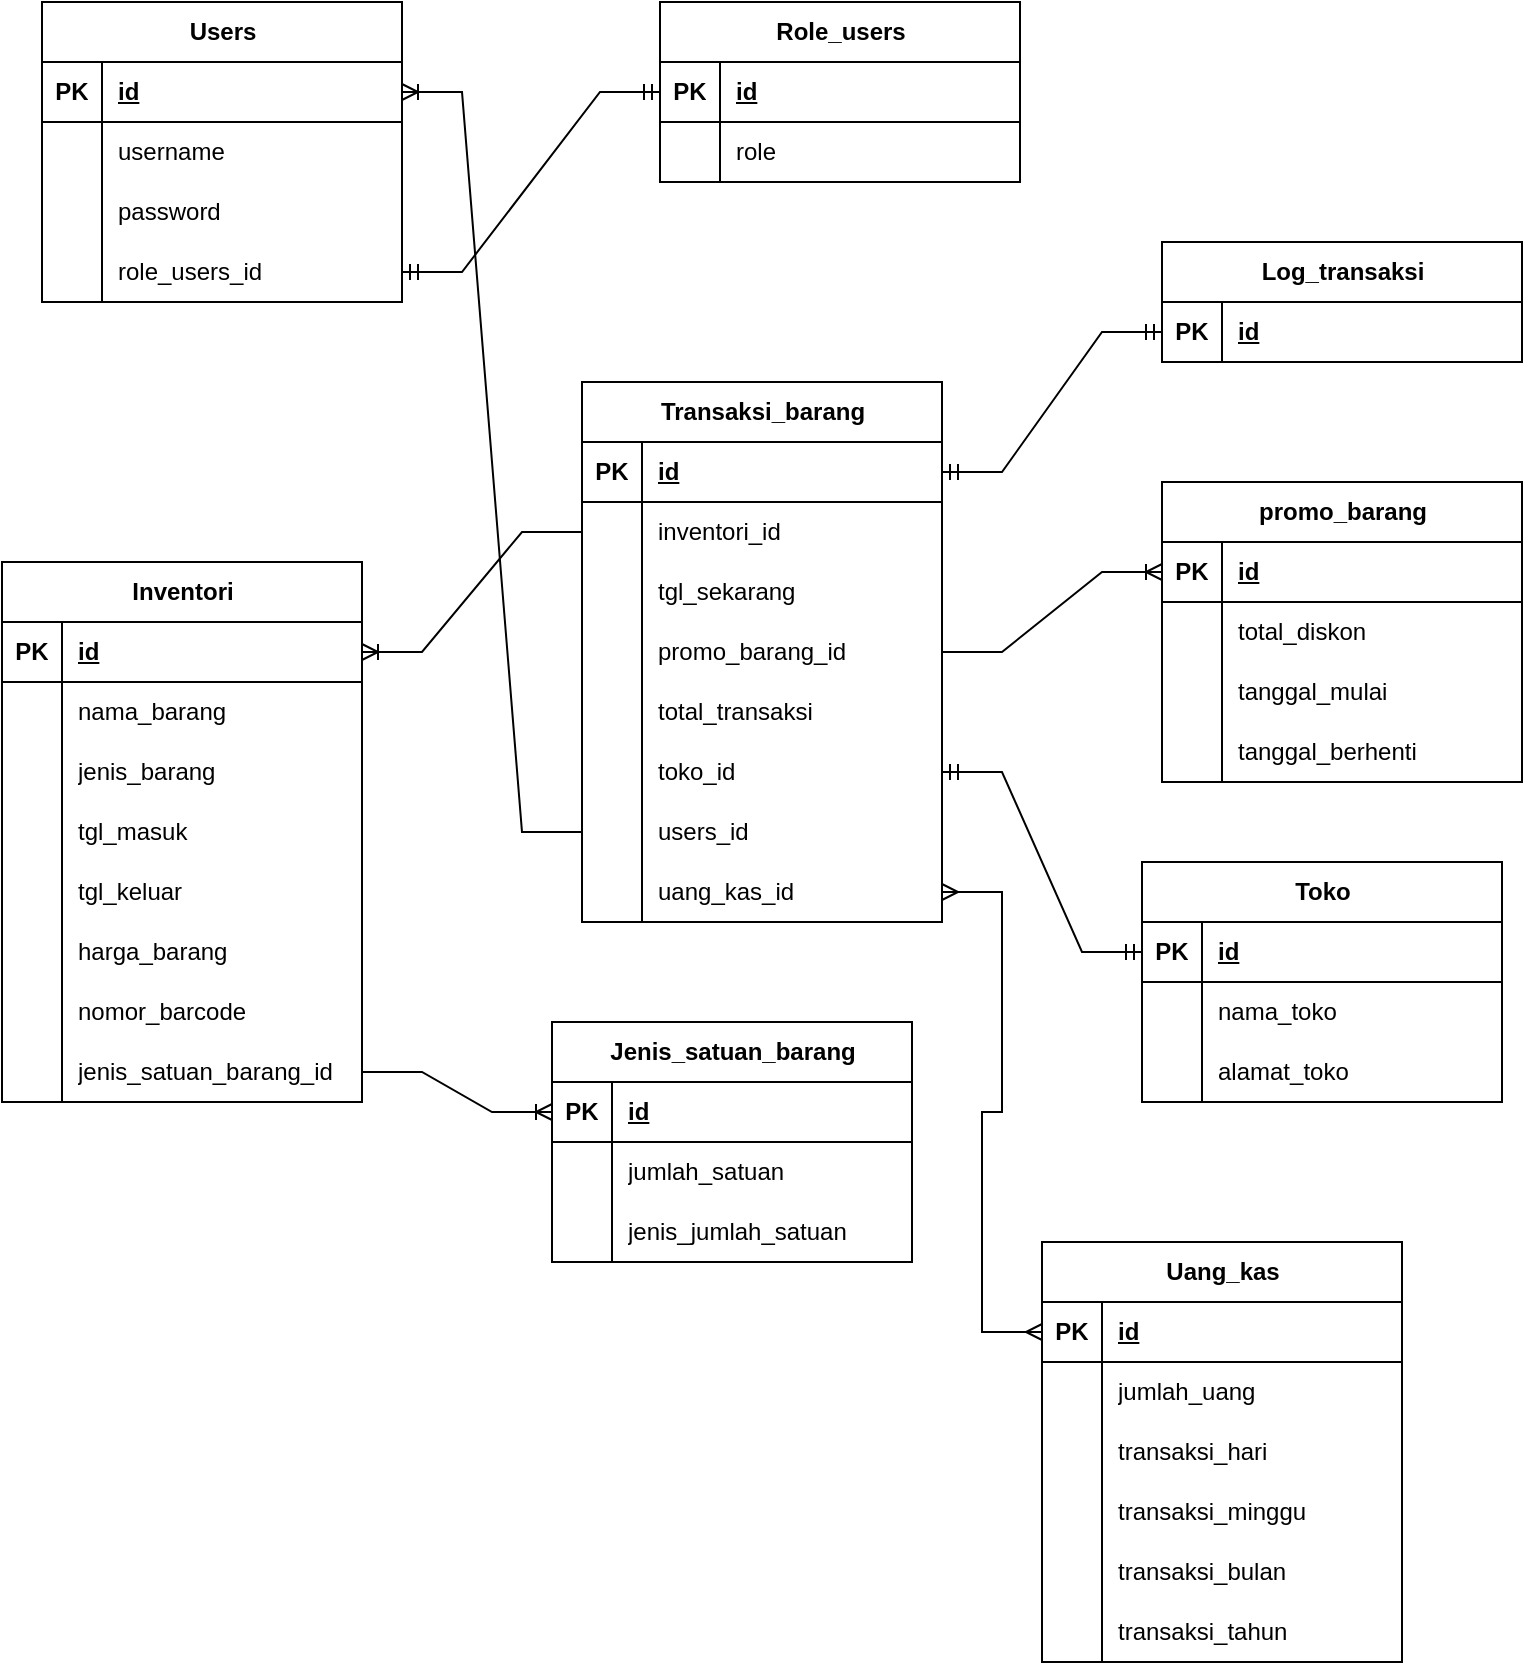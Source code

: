<mxfile version="24.4.4" type="github">
  <diagram name="Page-1" id="-66655tstY4LvO1HaQcS">
    <mxGraphModel dx="1434" dy="772" grid="1" gridSize="10" guides="1" tooltips="1" connect="1" arrows="1" fold="1" page="1" pageScale="1" pageWidth="850" pageHeight="1100" math="0" shadow="0">
      <root>
        <mxCell id="0" />
        <mxCell id="1" parent="0" />
        <mxCell id="e8iN7tLaPyQcNik-bJWI-4" value="Users" style="shape=table;startSize=30;container=1;collapsible=1;childLayout=tableLayout;fixedRows=1;rowLines=0;fontStyle=1;align=center;resizeLast=1;html=1;" vertex="1" parent="1">
          <mxGeometry x="80" y="80" width="180" height="150" as="geometry">
            <mxRectangle x="80" y="80" width="70" height="30" as="alternateBounds" />
          </mxGeometry>
        </mxCell>
        <mxCell id="e8iN7tLaPyQcNik-bJWI-5" value="" style="shape=tableRow;horizontal=0;startSize=0;swimlaneHead=0;swimlaneBody=0;fillColor=none;collapsible=0;dropTarget=0;points=[[0,0.5],[1,0.5]];portConstraint=eastwest;top=0;left=0;right=0;bottom=1;" vertex="1" parent="e8iN7tLaPyQcNik-bJWI-4">
          <mxGeometry y="30" width="180" height="30" as="geometry" />
        </mxCell>
        <mxCell id="e8iN7tLaPyQcNik-bJWI-6" value="PK" style="shape=partialRectangle;connectable=0;fillColor=none;top=0;left=0;bottom=0;right=0;fontStyle=1;overflow=hidden;whiteSpace=wrap;html=1;" vertex="1" parent="e8iN7tLaPyQcNik-bJWI-5">
          <mxGeometry width="30" height="30" as="geometry">
            <mxRectangle width="30" height="30" as="alternateBounds" />
          </mxGeometry>
        </mxCell>
        <mxCell id="e8iN7tLaPyQcNik-bJWI-7" value="id" style="shape=partialRectangle;connectable=0;fillColor=none;top=0;left=0;bottom=0;right=0;align=left;spacingLeft=6;fontStyle=5;overflow=hidden;whiteSpace=wrap;html=1;" vertex="1" parent="e8iN7tLaPyQcNik-bJWI-5">
          <mxGeometry x="30" width="150" height="30" as="geometry">
            <mxRectangle width="150" height="30" as="alternateBounds" />
          </mxGeometry>
        </mxCell>
        <mxCell id="e8iN7tLaPyQcNik-bJWI-8" value="" style="shape=tableRow;horizontal=0;startSize=0;swimlaneHead=0;swimlaneBody=0;fillColor=none;collapsible=0;dropTarget=0;points=[[0,0.5],[1,0.5]];portConstraint=eastwest;top=0;left=0;right=0;bottom=0;" vertex="1" parent="e8iN7tLaPyQcNik-bJWI-4">
          <mxGeometry y="60" width="180" height="30" as="geometry" />
        </mxCell>
        <mxCell id="e8iN7tLaPyQcNik-bJWI-9" value="" style="shape=partialRectangle;connectable=0;fillColor=none;top=0;left=0;bottom=0;right=0;editable=1;overflow=hidden;whiteSpace=wrap;html=1;" vertex="1" parent="e8iN7tLaPyQcNik-bJWI-8">
          <mxGeometry width="30" height="30" as="geometry">
            <mxRectangle width="30" height="30" as="alternateBounds" />
          </mxGeometry>
        </mxCell>
        <mxCell id="e8iN7tLaPyQcNik-bJWI-10" value="username" style="shape=partialRectangle;connectable=0;fillColor=none;top=0;left=0;bottom=0;right=0;align=left;spacingLeft=6;overflow=hidden;whiteSpace=wrap;html=1;" vertex="1" parent="e8iN7tLaPyQcNik-bJWI-8">
          <mxGeometry x="30" width="150" height="30" as="geometry">
            <mxRectangle width="150" height="30" as="alternateBounds" />
          </mxGeometry>
        </mxCell>
        <mxCell id="e8iN7tLaPyQcNik-bJWI-11" value="" style="shape=tableRow;horizontal=0;startSize=0;swimlaneHead=0;swimlaneBody=0;fillColor=none;collapsible=0;dropTarget=0;points=[[0,0.5],[1,0.5]];portConstraint=eastwest;top=0;left=0;right=0;bottom=0;" vertex="1" parent="e8iN7tLaPyQcNik-bJWI-4">
          <mxGeometry y="90" width="180" height="30" as="geometry" />
        </mxCell>
        <mxCell id="e8iN7tLaPyQcNik-bJWI-12" value="" style="shape=partialRectangle;connectable=0;fillColor=none;top=0;left=0;bottom=0;right=0;editable=1;overflow=hidden;whiteSpace=wrap;html=1;" vertex="1" parent="e8iN7tLaPyQcNik-bJWI-11">
          <mxGeometry width="30" height="30" as="geometry">
            <mxRectangle width="30" height="30" as="alternateBounds" />
          </mxGeometry>
        </mxCell>
        <mxCell id="e8iN7tLaPyQcNik-bJWI-13" value="password" style="shape=partialRectangle;connectable=0;fillColor=none;top=0;left=0;bottom=0;right=0;align=left;spacingLeft=6;overflow=hidden;whiteSpace=wrap;html=1;" vertex="1" parent="e8iN7tLaPyQcNik-bJWI-11">
          <mxGeometry x="30" width="150" height="30" as="geometry">
            <mxRectangle width="150" height="30" as="alternateBounds" />
          </mxGeometry>
        </mxCell>
        <mxCell id="e8iN7tLaPyQcNik-bJWI-14" value="" style="shape=tableRow;horizontal=0;startSize=0;swimlaneHead=0;swimlaneBody=0;fillColor=none;collapsible=0;dropTarget=0;points=[[0,0.5],[1,0.5]];portConstraint=eastwest;top=0;left=0;right=0;bottom=0;" vertex="1" parent="e8iN7tLaPyQcNik-bJWI-4">
          <mxGeometry y="120" width="180" height="30" as="geometry" />
        </mxCell>
        <mxCell id="e8iN7tLaPyQcNik-bJWI-15" value="" style="shape=partialRectangle;connectable=0;fillColor=none;top=0;left=0;bottom=0;right=0;editable=1;overflow=hidden;whiteSpace=wrap;html=1;" vertex="1" parent="e8iN7tLaPyQcNik-bJWI-14">
          <mxGeometry width="30" height="30" as="geometry">
            <mxRectangle width="30" height="30" as="alternateBounds" />
          </mxGeometry>
        </mxCell>
        <mxCell id="e8iN7tLaPyQcNik-bJWI-16" value="role_users_id" style="shape=partialRectangle;connectable=0;fillColor=none;top=0;left=0;bottom=0;right=0;align=left;spacingLeft=6;overflow=hidden;whiteSpace=wrap;html=1;" vertex="1" parent="e8iN7tLaPyQcNik-bJWI-14">
          <mxGeometry x="30" width="150" height="30" as="geometry">
            <mxRectangle width="150" height="30" as="alternateBounds" />
          </mxGeometry>
        </mxCell>
        <mxCell id="e8iN7tLaPyQcNik-bJWI-17" value="Role_users" style="shape=table;startSize=30;container=1;collapsible=1;childLayout=tableLayout;fixedRows=1;rowLines=0;fontStyle=1;align=center;resizeLast=1;html=1;" vertex="1" parent="1">
          <mxGeometry x="389" y="80" width="180" height="90" as="geometry" />
        </mxCell>
        <mxCell id="e8iN7tLaPyQcNik-bJWI-18" value="" style="shape=tableRow;horizontal=0;startSize=0;swimlaneHead=0;swimlaneBody=0;fillColor=none;collapsible=0;dropTarget=0;points=[[0,0.5],[1,0.5]];portConstraint=eastwest;top=0;left=0;right=0;bottom=1;" vertex="1" parent="e8iN7tLaPyQcNik-bJWI-17">
          <mxGeometry y="30" width="180" height="30" as="geometry" />
        </mxCell>
        <mxCell id="e8iN7tLaPyQcNik-bJWI-19" value="PK" style="shape=partialRectangle;connectable=0;fillColor=none;top=0;left=0;bottom=0;right=0;fontStyle=1;overflow=hidden;whiteSpace=wrap;html=1;" vertex="1" parent="e8iN7tLaPyQcNik-bJWI-18">
          <mxGeometry width="30" height="30" as="geometry">
            <mxRectangle width="30" height="30" as="alternateBounds" />
          </mxGeometry>
        </mxCell>
        <mxCell id="e8iN7tLaPyQcNik-bJWI-20" value="id" style="shape=partialRectangle;connectable=0;fillColor=none;top=0;left=0;bottom=0;right=0;align=left;spacingLeft=6;fontStyle=5;overflow=hidden;whiteSpace=wrap;html=1;" vertex="1" parent="e8iN7tLaPyQcNik-bJWI-18">
          <mxGeometry x="30" width="150" height="30" as="geometry">
            <mxRectangle width="150" height="30" as="alternateBounds" />
          </mxGeometry>
        </mxCell>
        <mxCell id="e8iN7tLaPyQcNik-bJWI-21" value="" style="shape=tableRow;horizontal=0;startSize=0;swimlaneHead=0;swimlaneBody=0;fillColor=none;collapsible=0;dropTarget=0;points=[[0,0.5],[1,0.5]];portConstraint=eastwest;top=0;left=0;right=0;bottom=0;" vertex="1" parent="e8iN7tLaPyQcNik-bJWI-17">
          <mxGeometry y="60" width="180" height="30" as="geometry" />
        </mxCell>
        <mxCell id="e8iN7tLaPyQcNik-bJWI-22" value="" style="shape=partialRectangle;connectable=0;fillColor=none;top=0;left=0;bottom=0;right=0;editable=1;overflow=hidden;whiteSpace=wrap;html=1;" vertex="1" parent="e8iN7tLaPyQcNik-bJWI-21">
          <mxGeometry width="30" height="30" as="geometry">
            <mxRectangle width="30" height="30" as="alternateBounds" />
          </mxGeometry>
        </mxCell>
        <mxCell id="e8iN7tLaPyQcNik-bJWI-23" value="role" style="shape=partialRectangle;connectable=0;fillColor=none;top=0;left=0;bottom=0;right=0;align=left;spacingLeft=6;overflow=hidden;whiteSpace=wrap;html=1;" vertex="1" parent="e8iN7tLaPyQcNik-bJWI-21">
          <mxGeometry x="30" width="150" height="30" as="geometry">
            <mxRectangle width="150" height="30" as="alternateBounds" />
          </mxGeometry>
        </mxCell>
        <mxCell id="e8iN7tLaPyQcNik-bJWI-43" value="Toko" style="shape=table;startSize=30;container=1;collapsible=1;childLayout=tableLayout;fixedRows=1;rowLines=0;fontStyle=1;align=center;resizeLast=1;html=1;" vertex="1" parent="1">
          <mxGeometry x="630" y="510" width="180" height="120" as="geometry" />
        </mxCell>
        <mxCell id="e8iN7tLaPyQcNik-bJWI-44" value="" style="shape=tableRow;horizontal=0;startSize=0;swimlaneHead=0;swimlaneBody=0;fillColor=none;collapsible=0;dropTarget=0;points=[[0,0.5],[1,0.5]];portConstraint=eastwest;top=0;left=0;right=0;bottom=1;" vertex="1" parent="e8iN7tLaPyQcNik-bJWI-43">
          <mxGeometry y="30" width="180" height="30" as="geometry" />
        </mxCell>
        <mxCell id="e8iN7tLaPyQcNik-bJWI-45" value="PK" style="shape=partialRectangle;connectable=0;fillColor=none;top=0;left=0;bottom=0;right=0;fontStyle=1;overflow=hidden;whiteSpace=wrap;html=1;" vertex="1" parent="e8iN7tLaPyQcNik-bJWI-44">
          <mxGeometry width="30" height="30" as="geometry">
            <mxRectangle width="30" height="30" as="alternateBounds" />
          </mxGeometry>
        </mxCell>
        <mxCell id="e8iN7tLaPyQcNik-bJWI-46" value="id" style="shape=partialRectangle;connectable=0;fillColor=none;top=0;left=0;bottom=0;right=0;align=left;spacingLeft=6;fontStyle=5;overflow=hidden;whiteSpace=wrap;html=1;" vertex="1" parent="e8iN7tLaPyQcNik-bJWI-44">
          <mxGeometry x="30" width="150" height="30" as="geometry">
            <mxRectangle width="150" height="30" as="alternateBounds" />
          </mxGeometry>
        </mxCell>
        <mxCell id="e8iN7tLaPyQcNik-bJWI-47" value="" style="shape=tableRow;horizontal=0;startSize=0;swimlaneHead=0;swimlaneBody=0;fillColor=none;collapsible=0;dropTarget=0;points=[[0,0.5],[1,0.5]];portConstraint=eastwest;top=0;left=0;right=0;bottom=0;" vertex="1" parent="e8iN7tLaPyQcNik-bJWI-43">
          <mxGeometry y="60" width="180" height="30" as="geometry" />
        </mxCell>
        <mxCell id="e8iN7tLaPyQcNik-bJWI-48" value="" style="shape=partialRectangle;connectable=0;fillColor=none;top=0;left=0;bottom=0;right=0;editable=1;overflow=hidden;whiteSpace=wrap;html=1;" vertex="1" parent="e8iN7tLaPyQcNik-bJWI-47">
          <mxGeometry width="30" height="30" as="geometry">
            <mxRectangle width="30" height="30" as="alternateBounds" />
          </mxGeometry>
        </mxCell>
        <mxCell id="e8iN7tLaPyQcNik-bJWI-49" value="nama_toko" style="shape=partialRectangle;connectable=0;fillColor=none;top=0;left=0;bottom=0;right=0;align=left;spacingLeft=6;overflow=hidden;whiteSpace=wrap;html=1;" vertex="1" parent="e8iN7tLaPyQcNik-bJWI-47">
          <mxGeometry x="30" width="150" height="30" as="geometry">
            <mxRectangle width="150" height="30" as="alternateBounds" />
          </mxGeometry>
        </mxCell>
        <mxCell id="e8iN7tLaPyQcNik-bJWI-50" value="" style="shape=tableRow;horizontal=0;startSize=0;swimlaneHead=0;swimlaneBody=0;fillColor=none;collapsible=0;dropTarget=0;points=[[0,0.5],[1,0.5]];portConstraint=eastwest;top=0;left=0;right=0;bottom=0;" vertex="1" parent="e8iN7tLaPyQcNik-bJWI-43">
          <mxGeometry y="90" width="180" height="30" as="geometry" />
        </mxCell>
        <mxCell id="e8iN7tLaPyQcNik-bJWI-51" value="" style="shape=partialRectangle;connectable=0;fillColor=none;top=0;left=0;bottom=0;right=0;editable=1;overflow=hidden;whiteSpace=wrap;html=1;" vertex="1" parent="e8iN7tLaPyQcNik-bJWI-50">
          <mxGeometry width="30" height="30" as="geometry">
            <mxRectangle width="30" height="30" as="alternateBounds" />
          </mxGeometry>
        </mxCell>
        <mxCell id="e8iN7tLaPyQcNik-bJWI-52" value="alamat_toko" style="shape=partialRectangle;connectable=0;fillColor=none;top=0;left=0;bottom=0;right=0;align=left;spacingLeft=6;overflow=hidden;whiteSpace=wrap;html=1;" vertex="1" parent="e8iN7tLaPyQcNik-bJWI-50">
          <mxGeometry x="30" width="150" height="30" as="geometry">
            <mxRectangle width="150" height="30" as="alternateBounds" />
          </mxGeometry>
        </mxCell>
        <mxCell id="e8iN7tLaPyQcNik-bJWI-59" value="" style="edgeStyle=entityRelationEdgeStyle;fontSize=12;html=1;endArrow=ERmandOne;startArrow=ERmandOne;rounded=0;" edge="1" parent="1" source="e8iN7tLaPyQcNik-bJWI-14" target="e8iN7tLaPyQcNik-bJWI-18">
          <mxGeometry width="100" height="100" relative="1" as="geometry">
            <mxPoint x="260" y="310" as="sourcePoint" />
            <mxPoint x="360" y="210" as="targetPoint" />
          </mxGeometry>
        </mxCell>
        <mxCell id="e8iN7tLaPyQcNik-bJWI-30" value="Transaksi_barang" style="shape=table;startSize=30;container=1;collapsible=1;childLayout=tableLayout;fixedRows=1;rowLines=0;fontStyle=1;align=center;resizeLast=1;html=1;" vertex="1" parent="1">
          <mxGeometry x="350" y="270" width="180" height="270" as="geometry" />
        </mxCell>
        <mxCell id="e8iN7tLaPyQcNik-bJWI-31" value="" style="shape=tableRow;horizontal=0;startSize=0;swimlaneHead=0;swimlaneBody=0;fillColor=none;collapsible=0;dropTarget=0;points=[[0,0.5],[1,0.5]];portConstraint=eastwest;top=0;left=0;right=0;bottom=1;" vertex="1" parent="e8iN7tLaPyQcNik-bJWI-30">
          <mxGeometry y="30" width="180" height="30" as="geometry" />
        </mxCell>
        <mxCell id="e8iN7tLaPyQcNik-bJWI-32" value="PK" style="shape=partialRectangle;connectable=0;fillColor=none;top=0;left=0;bottom=0;right=0;fontStyle=1;overflow=hidden;whiteSpace=wrap;html=1;" vertex="1" parent="e8iN7tLaPyQcNik-bJWI-31">
          <mxGeometry width="30" height="30" as="geometry">
            <mxRectangle width="30" height="30" as="alternateBounds" />
          </mxGeometry>
        </mxCell>
        <mxCell id="e8iN7tLaPyQcNik-bJWI-33" value="id" style="shape=partialRectangle;connectable=0;fillColor=none;top=0;left=0;bottom=0;right=0;align=left;spacingLeft=6;fontStyle=5;overflow=hidden;whiteSpace=wrap;html=1;" vertex="1" parent="e8iN7tLaPyQcNik-bJWI-31">
          <mxGeometry x="30" width="150" height="30" as="geometry">
            <mxRectangle width="150" height="30" as="alternateBounds" />
          </mxGeometry>
        </mxCell>
        <mxCell id="e8iN7tLaPyQcNik-bJWI-34" value="" style="shape=tableRow;horizontal=0;startSize=0;swimlaneHead=0;swimlaneBody=0;fillColor=none;collapsible=0;dropTarget=0;points=[[0,0.5],[1,0.5]];portConstraint=eastwest;top=0;left=0;right=0;bottom=0;" vertex="1" parent="e8iN7tLaPyQcNik-bJWI-30">
          <mxGeometry y="60" width="180" height="30" as="geometry" />
        </mxCell>
        <mxCell id="e8iN7tLaPyQcNik-bJWI-35" value="" style="shape=partialRectangle;connectable=0;fillColor=none;top=0;left=0;bottom=0;right=0;editable=1;overflow=hidden;whiteSpace=wrap;html=1;" vertex="1" parent="e8iN7tLaPyQcNik-bJWI-34">
          <mxGeometry width="30" height="30" as="geometry">
            <mxRectangle width="30" height="30" as="alternateBounds" />
          </mxGeometry>
        </mxCell>
        <mxCell id="e8iN7tLaPyQcNik-bJWI-36" value="inventori_id" style="shape=partialRectangle;connectable=0;fillColor=none;top=0;left=0;bottom=0;right=0;align=left;spacingLeft=6;overflow=hidden;whiteSpace=wrap;html=1;" vertex="1" parent="e8iN7tLaPyQcNik-bJWI-34">
          <mxGeometry x="30" width="150" height="30" as="geometry">
            <mxRectangle width="150" height="30" as="alternateBounds" />
          </mxGeometry>
        </mxCell>
        <mxCell id="e8iN7tLaPyQcNik-bJWI-37" value="" style="shape=tableRow;horizontal=0;startSize=0;swimlaneHead=0;swimlaneBody=0;fillColor=none;collapsible=0;dropTarget=0;points=[[0,0.5],[1,0.5]];portConstraint=eastwest;top=0;left=0;right=0;bottom=0;" vertex="1" parent="e8iN7tLaPyQcNik-bJWI-30">
          <mxGeometry y="90" width="180" height="30" as="geometry" />
        </mxCell>
        <mxCell id="e8iN7tLaPyQcNik-bJWI-38" value="" style="shape=partialRectangle;connectable=0;fillColor=none;top=0;left=0;bottom=0;right=0;editable=1;overflow=hidden;whiteSpace=wrap;html=1;" vertex="1" parent="e8iN7tLaPyQcNik-bJWI-37">
          <mxGeometry width="30" height="30" as="geometry">
            <mxRectangle width="30" height="30" as="alternateBounds" />
          </mxGeometry>
        </mxCell>
        <mxCell id="e8iN7tLaPyQcNik-bJWI-39" value="tgl_sekarang" style="shape=partialRectangle;connectable=0;fillColor=none;top=0;left=0;bottom=0;right=0;align=left;spacingLeft=6;overflow=hidden;whiteSpace=wrap;html=1;" vertex="1" parent="e8iN7tLaPyQcNik-bJWI-37">
          <mxGeometry x="30" width="150" height="30" as="geometry">
            <mxRectangle width="150" height="30" as="alternateBounds" />
          </mxGeometry>
        </mxCell>
        <mxCell id="e8iN7tLaPyQcNik-bJWI-100" value="" style="shape=tableRow;horizontal=0;startSize=0;swimlaneHead=0;swimlaneBody=0;fillColor=none;collapsible=0;dropTarget=0;points=[[0,0.5],[1,0.5]];portConstraint=eastwest;top=0;left=0;right=0;bottom=0;" vertex="1" parent="e8iN7tLaPyQcNik-bJWI-30">
          <mxGeometry y="120" width="180" height="30" as="geometry" />
        </mxCell>
        <mxCell id="e8iN7tLaPyQcNik-bJWI-101" value="" style="shape=partialRectangle;connectable=0;fillColor=none;top=0;left=0;bottom=0;right=0;editable=1;overflow=hidden;whiteSpace=wrap;html=1;" vertex="1" parent="e8iN7tLaPyQcNik-bJWI-100">
          <mxGeometry width="30" height="30" as="geometry">
            <mxRectangle width="30" height="30" as="alternateBounds" />
          </mxGeometry>
        </mxCell>
        <mxCell id="e8iN7tLaPyQcNik-bJWI-102" value="promo_barang_id" style="shape=partialRectangle;connectable=0;fillColor=none;top=0;left=0;bottom=0;right=0;align=left;spacingLeft=6;overflow=hidden;whiteSpace=wrap;html=1;" vertex="1" parent="e8iN7tLaPyQcNik-bJWI-100">
          <mxGeometry x="30" width="150" height="30" as="geometry">
            <mxRectangle width="150" height="30" as="alternateBounds" />
          </mxGeometry>
        </mxCell>
        <mxCell id="e8iN7tLaPyQcNik-bJWI-106" value="" style="shape=tableRow;horizontal=0;startSize=0;swimlaneHead=0;swimlaneBody=0;fillColor=none;collapsible=0;dropTarget=0;points=[[0,0.5],[1,0.5]];portConstraint=eastwest;top=0;left=0;right=0;bottom=0;" vertex="1" parent="e8iN7tLaPyQcNik-bJWI-30">
          <mxGeometry y="150" width="180" height="30" as="geometry" />
        </mxCell>
        <mxCell id="e8iN7tLaPyQcNik-bJWI-107" value="" style="shape=partialRectangle;connectable=0;fillColor=none;top=0;left=0;bottom=0;right=0;editable=1;overflow=hidden;whiteSpace=wrap;html=1;" vertex="1" parent="e8iN7tLaPyQcNik-bJWI-106">
          <mxGeometry width="30" height="30" as="geometry">
            <mxRectangle width="30" height="30" as="alternateBounds" />
          </mxGeometry>
        </mxCell>
        <mxCell id="e8iN7tLaPyQcNik-bJWI-108" value="total_transaksi" style="shape=partialRectangle;connectable=0;fillColor=none;top=0;left=0;bottom=0;right=0;align=left;spacingLeft=6;overflow=hidden;whiteSpace=wrap;html=1;" vertex="1" parent="e8iN7tLaPyQcNik-bJWI-106">
          <mxGeometry x="30" width="150" height="30" as="geometry">
            <mxRectangle width="150" height="30" as="alternateBounds" />
          </mxGeometry>
        </mxCell>
        <mxCell id="e8iN7tLaPyQcNik-bJWI-118" value="" style="shape=tableRow;horizontal=0;startSize=0;swimlaneHead=0;swimlaneBody=0;fillColor=none;collapsible=0;dropTarget=0;points=[[0,0.5],[1,0.5]];portConstraint=eastwest;top=0;left=0;right=0;bottom=0;" vertex="1" parent="e8iN7tLaPyQcNik-bJWI-30">
          <mxGeometry y="180" width="180" height="30" as="geometry" />
        </mxCell>
        <mxCell id="e8iN7tLaPyQcNik-bJWI-119" value="" style="shape=partialRectangle;connectable=0;fillColor=none;top=0;left=0;bottom=0;right=0;editable=1;overflow=hidden;whiteSpace=wrap;html=1;" vertex="1" parent="e8iN7tLaPyQcNik-bJWI-118">
          <mxGeometry width="30" height="30" as="geometry">
            <mxRectangle width="30" height="30" as="alternateBounds" />
          </mxGeometry>
        </mxCell>
        <mxCell id="e8iN7tLaPyQcNik-bJWI-120" value="toko_id" style="shape=partialRectangle;connectable=0;fillColor=none;top=0;left=0;bottom=0;right=0;align=left;spacingLeft=6;overflow=hidden;whiteSpace=wrap;html=1;" vertex="1" parent="e8iN7tLaPyQcNik-bJWI-118">
          <mxGeometry x="30" width="150" height="30" as="geometry">
            <mxRectangle width="150" height="30" as="alternateBounds" />
          </mxGeometry>
        </mxCell>
        <mxCell id="e8iN7tLaPyQcNik-bJWI-227" value="" style="shape=tableRow;horizontal=0;startSize=0;swimlaneHead=0;swimlaneBody=0;fillColor=none;collapsible=0;dropTarget=0;points=[[0,0.5],[1,0.5]];portConstraint=eastwest;top=0;left=0;right=0;bottom=0;" vertex="1" parent="e8iN7tLaPyQcNik-bJWI-30">
          <mxGeometry y="210" width="180" height="30" as="geometry" />
        </mxCell>
        <mxCell id="e8iN7tLaPyQcNik-bJWI-228" value="" style="shape=partialRectangle;connectable=0;fillColor=none;top=0;left=0;bottom=0;right=0;editable=1;overflow=hidden;whiteSpace=wrap;html=1;" vertex="1" parent="e8iN7tLaPyQcNik-bJWI-227">
          <mxGeometry width="30" height="30" as="geometry">
            <mxRectangle width="30" height="30" as="alternateBounds" />
          </mxGeometry>
        </mxCell>
        <mxCell id="e8iN7tLaPyQcNik-bJWI-229" value="users_id" style="shape=partialRectangle;connectable=0;fillColor=none;top=0;left=0;bottom=0;right=0;align=left;spacingLeft=6;overflow=hidden;whiteSpace=wrap;html=1;" vertex="1" parent="e8iN7tLaPyQcNik-bJWI-227">
          <mxGeometry x="30" width="150" height="30" as="geometry">
            <mxRectangle width="150" height="30" as="alternateBounds" />
          </mxGeometry>
        </mxCell>
        <mxCell id="e8iN7tLaPyQcNik-bJWI-263" value="" style="shape=tableRow;horizontal=0;startSize=0;swimlaneHead=0;swimlaneBody=0;fillColor=none;collapsible=0;dropTarget=0;points=[[0,0.5],[1,0.5]];portConstraint=eastwest;top=0;left=0;right=0;bottom=0;" vertex="1" parent="e8iN7tLaPyQcNik-bJWI-30">
          <mxGeometry y="240" width="180" height="30" as="geometry" />
        </mxCell>
        <mxCell id="e8iN7tLaPyQcNik-bJWI-264" value="" style="shape=partialRectangle;connectable=0;fillColor=none;top=0;left=0;bottom=0;right=0;editable=1;overflow=hidden;whiteSpace=wrap;html=1;" vertex="1" parent="e8iN7tLaPyQcNik-bJWI-263">
          <mxGeometry width="30" height="30" as="geometry">
            <mxRectangle width="30" height="30" as="alternateBounds" />
          </mxGeometry>
        </mxCell>
        <mxCell id="e8iN7tLaPyQcNik-bJWI-265" value="uang_kas_id" style="shape=partialRectangle;connectable=0;fillColor=none;top=0;left=0;bottom=0;right=0;align=left;spacingLeft=6;overflow=hidden;whiteSpace=wrap;html=1;" vertex="1" parent="e8iN7tLaPyQcNik-bJWI-263">
          <mxGeometry x="30" width="150" height="30" as="geometry">
            <mxRectangle width="150" height="30" as="alternateBounds" />
          </mxGeometry>
        </mxCell>
        <mxCell id="e8iN7tLaPyQcNik-bJWI-125" value="" style="edgeStyle=entityRelationEdgeStyle;fontSize=12;html=1;endArrow=ERmandOne;startArrow=ERmandOne;rounded=0;" edge="1" parent="1" source="e8iN7tLaPyQcNik-bJWI-44" target="e8iN7tLaPyQcNik-bJWI-118">
          <mxGeometry width="100" height="100" relative="1" as="geometry">
            <mxPoint x="330" y="350" as="sourcePoint" />
            <mxPoint x="459" y="260" as="targetPoint" />
          </mxGeometry>
        </mxCell>
        <mxCell id="e8iN7tLaPyQcNik-bJWI-129" value="Inventori" style="shape=table;startSize=30;container=1;collapsible=1;childLayout=tableLayout;fixedRows=1;rowLines=0;fontStyle=1;align=center;resizeLast=1;html=1;" vertex="1" parent="1">
          <mxGeometry x="60" y="360" width="180" height="270" as="geometry" />
        </mxCell>
        <mxCell id="e8iN7tLaPyQcNik-bJWI-130" value="" style="shape=tableRow;horizontal=0;startSize=0;swimlaneHead=0;swimlaneBody=0;fillColor=none;collapsible=0;dropTarget=0;points=[[0,0.5],[1,0.5]];portConstraint=eastwest;top=0;left=0;right=0;bottom=1;" vertex="1" parent="e8iN7tLaPyQcNik-bJWI-129">
          <mxGeometry y="30" width="180" height="30" as="geometry" />
        </mxCell>
        <mxCell id="e8iN7tLaPyQcNik-bJWI-131" value="PK" style="shape=partialRectangle;connectable=0;fillColor=none;top=0;left=0;bottom=0;right=0;fontStyle=1;overflow=hidden;whiteSpace=wrap;html=1;" vertex="1" parent="e8iN7tLaPyQcNik-bJWI-130">
          <mxGeometry width="30" height="30" as="geometry">
            <mxRectangle width="30" height="30" as="alternateBounds" />
          </mxGeometry>
        </mxCell>
        <mxCell id="e8iN7tLaPyQcNik-bJWI-132" value="id" style="shape=partialRectangle;connectable=0;fillColor=none;top=0;left=0;bottom=0;right=0;align=left;spacingLeft=6;fontStyle=5;overflow=hidden;whiteSpace=wrap;html=1;" vertex="1" parent="e8iN7tLaPyQcNik-bJWI-130">
          <mxGeometry x="30" width="150" height="30" as="geometry">
            <mxRectangle width="150" height="30" as="alternateBounds" />
          </mxGeometry>
        </mxCell>
        <mxCell id="e8iN7tLaPyQcNik-bJWI-133" value="" style="shape=tableRow;horizontal=0;startSize=0;swimlaneHead=0;swimlaneBody=0;fillColor=none;collapsible=0;dropTarget=0;points=[[0,0.5],[1,0.5]];portConstraint=eastwest;top=0;left=0;right=0;bottom=0;" vertex="1" parent="e8iN7tLaPyQcNik-bJWI-129">
          <mxGeometry y="60" width="180" height="30" as="geometry" />
        </mxCell>
        <mxCell id="e8iN7tLaPyQcNik-bJWI-134" value="" style="shape=partialRectangle;connectable=0;fillColor=none;top=0;left=0;bottom=0;right=0;editable=1;overflow=hidden;whiteSpace=wrap;html=1;" vertex="1" parent="e8iN7tLaPyQcNik-bJWI-133">
          <mxGeometry width="30" height="30" as="geometry">
            <mxRectangle width="30" height="30" as="alternateBounds" />
          </mxGeometry>
        </mxCell>
        <mxCell id="e8iN7tLaPyQcNik-bJWI-135" value="nama_barang" style="shape=partialRectangle;connectable=0;fillColor=none;top=0;left=0;bottom=0;right=0;align=left;spacingLeft=6;overflow=hidden;whiteSpace=wrap;html=1;" vertex="1" parent="e8iN7tLaPyQcNik-bJWI-133">
          <mxGeometry x="30" width="150" height="30" as="geometry">
            <mxRectangle width="150" height="30" as="alternateBounds" />
          </mxGeometry>
        </mxCell>
        <mxCell id="e8iN7tLaPyQcNik-bJWI-136" value="" style="shape=tableRow;horizontal=0;startSize=0;swimlaneHead=0;swimlaneBody=0;fillColor=none;collapsible=0;dropTarget=0;points=[[0,0.5],[1,0.5]];portConstraint=eastwest;top=0;left=0;right=0;bottom=0;" vertex="1" parent="e8iN7tLaPyQcNik-bJWI-129">
          <mxGeometry y="90" width="180" height="30" as="geometry" />
        </mxCell>
        <mxCell id="e8iN7tLaPyQcNik-bJWI-137" value="" style="shape=partialRectangle;connectable=0;fillColor=none;top=0;left=0;bottom=0;right=0;editable=1;overflow=hidden;whiteSpace=wrap;html=1;" vertex="1" parent="e8iN7tLaPyQcNik-bJWI-136">
          <mxGeometry width="30" height="30" as="geometry">
            <mxRectangle width="30" height="30" as="alternateBounds" />
          </mxGeometry>
        </mxCell>
        <mxCell id="e8iN7tLaPyQcNik-bJWI-138" value="jenis_barang" style="shape=partialRectangle;connectable=0;fillColor=none;top=0;left=0;bottom=0;right=0;align=left;spacingLeft=6;overflow=hidden;whiteSpace=wrap;html=1;" vertex="1" parent="e8iN7tLaPyQcNik-bJWI-136">
          <mxGeometry x="30" width="150" height="30" as="geometry">
            <mxRectangle width="150" height="30" as="alternateBounds" />
          </mxGeometry>
        </mxCell>
        <mxCell id="e8iN7tLaPyQcNik-bJWI-139" value="" style="shape=tableRow;horizontal=0;startSize=0;swimlaneHead=0;swimlaneBody=0;fillColor=none;collapsible=0;dropTarget=0;points=[[0,0.5],[1,0.5]];portConstraint=eastwest;top=0;left=0;right=0;bottom=0;" vertex="1" parent="e8iN7tLaPyQcNik-bJWI-129">
          <mxGeometry y="120" width="180" height="30" as="geometry" />
        </mxCell>
        <mxCell id="e8iN7tLaPyQcNik-bJWI-140" value="" style="shape=partialRectangle;connectable=0;fillColor=none;top=0;left=0;bottom=0;right=0;editable=1;overflow=hidden;whiteSpace=wrap;html=1;" vertex="1" parent="e8iN7tLaPyQcNik-bJWI-139">
          <mxGeometry width="30" height="30" as="geometry">
            <mxRectangle width="30" height="30" as="alternateBounds" />
          </mxGeometry>
        </mxCell>
        <mxCell id="e8iN7tLaPyQcNik-bJWI-141" value="tgl_masuk" style="shape=partialRectangle;connectable=0;fillColor=none;top=0;left=0;bottom=0;right=0;align=left;spacingLeft=6;overflow=hidden;whiteSpace=wrap;html=1;" vertex="1" parent="e8iN7tLaPyQcNik-bJWI-139">
          <mxGeometry x="30" width="150" height="30" as="geometry">
            <mxRectangle width="150" height="30" as="alternateBounds" />
          </mxGeometry>
        </mxCell>
        <mxCell id="e8iN7tLaPyQcNik-bJWI-160" value="" style="shape=tableRow;horizontal=0;startSize=0;swimlaneHead=0;swimlaneBody=0;fillColor=none;collapsible=0;dropTarget=0;points=[[0,0.5],[1,0.5]];portConstraint=eastwest;top=0;left=0;right=0;bottom=0;" vertex="1" parent="e8iN7tLaPyQcNik-bJWI-129">
          <mxGeometry y="150" width="180" height="30" as="geometry" />
        </mxCell>
        <mxCell id="e8iN7tLaPyQcNik-bJWI-161" value="" style="shape=partialRectangle;connectable=0;fillColor=none;top=0;left=0;bottom=0;right=0;editable=1;overflow=hidden;whiteSpace=wrap;html=1;" vertex="1" parent="e8iN7tLaPyQcNik-bJWI-160">
          <mxGeometry width="30" height="30" as="geometry">
            <mxRectangle width="30" height="30" as="alternateBounds" />
          </mxGeometry>
        </mxCell>
        <mxCell id="e8iN7tLaPyQcNik-bJWI-162" value="tgl_keluar" style="shape=partialRectangle;connectable=0;fillColor=none;top=0;left=0;bottom=0;right=0;align=left;spacingLeft=6;overflow=hidden;whiteSpace=wrap;html=1;" vertex="1" parent="e8iN7tLaPyQcNik-bJWI-160">
          <mxGeometry x="30" width="150" height="30" as="geometry">
            <mxRectangle width="150" height="30" as="alternateBounds" />
          </mxGeometry>
        </mxCell>
        <mxCell id="e8iN7tLaPyQcNik-bJWI-166" value="" style="shape=tableRow;horizontal=0;startSize=0;swimlaneHead=0;swimlaneBody=0;fillColor=none;collapsible=0;dropTarget=0;points=[[0,0.5],[1,0.5]];portConstraint=eastwest;top=0;left=0;right=0;bottom=0;" vertex="1" parent="e8iN7tLaPyQcNik-bJWI-129">
          <mxGeometry y="180" width="180" height="30" as="geometry" />
        </mxCell>
        <mxCell id="e8iN7tLaPyQcNik-bJWI-167" value="" style="shape=partialRectangle;connectable=0;fillColor=none;top=0;left=0;bottom=0;right=0;editable=1;overflow=hidden;whiteSpace=wrap;html=1;" vertex="1" parent="e8iN7tLaPyQcNik-bJWI-166">
          <mxGeometry width="30" height="30" as="geometry">
            <mxRectangle width="30" height="30" as="alternateBounds" />
          </mxGeometry>
        </mxCell>
        <mxCell id="e8iN7tLaPyQcNik-bJWI-168" value="harga_barang" style="shape=partialRectangle;connectable=0;fillColor=none;top=0;left=0;bottom=0;right=0;align=left;spacingLeft=6;overflow=hidden;whiteSpace=wrap;html=1;" vertex="1" parent="e8iN7tLaPyQcNik-bJWI-166">
          <mxGeometry x="30" width="150" height="30" as="geometry">
            <mxRectangle width="150" height="30" as="alternateBounds" />
          </mxGeometry>
        </mxCell>
        <mxCell id="e8iN7tLaPyQcNik-bJWI-163" value="" style="shape=tableRow;horizontal=0;startSize=0;swimlaneHead=0;swimlaneBody=0;fillColor=none;collapsible=0;dropTarget=0;points=[[0,0.5],[1,0.5]];portConstraint=eastwest;top=0;left=0;right=0;bottom=0;" vertex="1" parent="e8iN7tLaPyQcNik-bJWI-129">
          <mxGeometry y="210" width="180" height="30" as="geometry" />
        </mxCell>
        <mxCell id="e8iN7tLaPyQcNik-bJWI-164" value="" style="shape=partialRectangle;connectable=0;fillColor=none;top=0;left=0;bottom=0;right=0;editable=1;overflow=hidden;whiteSpace=wrap;html=1;" vertex="1" parent="e8iN7tLaPyQcNik-bJWI-163">
          <mxGeometry width="30" height="30" as="geometry">
            <mxRectangle width="30" height="30" as="alternateBounds" />
          </mxGeometry>
        </mxCell>
        <mxCell id="e8iN7tLaPyQcNik-bJWI-165" value="nomor_barcode" style="shape=partialRectangle;connectable=0;fillColor=none;top=0;left=0;bottom=0;right=0;align=left;spacingLeft=6;overflow=hidden;whiteSpace=wrap;html=1;" vertex="1" parent="e8iN7tLaPyQcNik-bJWI-163">
          <mxGeometry x="30" width="150" height="30" as="geometry">
            <mxRectangle width="150" height="30" as="alternateBounds" />
          </mxGeometry>
        </mxCell>
        <mxCell id="e8iN7tLaPyQcNik-bJWI-169" value="" style="shape=tableRow;horizontal=0;startSize=0;swimlaneHead=0;swimlaneBody=0;fillColor=none;collapsible=0;dropTarget=0;points=[[0,0.5],[1,0.5]];portConstraint=eastwest;top=0;left=0;right=0;bottom=0;" vertex="1" parent="e8iN7tLaPyQcNik-bJWI-129">
          <mxGeometry y="240" width="180" height="30" as="geometry" />
        </mxCell>
        <mxCell id="e8iN7tLaPyQcNik-bJWI-170" value="" style="shape=partialRectangle;connectable=0;fillColor=none;top=0;left=0;bottom=0;right=0;editable=1;overflow=hidden;whiteSpace=wrap;html=1;" vertex="1" parent="e8iN7tLaPyQcNik-bJWI-169">
          <mxGeometry width="30" height="30" as="geometry">
            <mxRectangle width="30" height="30" as="alternateBounds" />
          </mxGeometry>
        </mxCell>
        <mxCell id="e8iN7tLaPyQcNik-bJWI-171" value="jenis_satuan_barang_id" style="shape=partialRectangle;connectable=0;fillColor=none;top=0;left=0;bottom=0;right=0;align=left;spacingLeft=6;overflow=hidden;whiteSpace=wrap;html=1;" vertex="1" parent="e8iN7tLaPyQcNik-bJWI-169">
          <mxGeometry x="30" width="150" height="30" as="geometry">
            <mxRectangle width="150" height="30" as="alternateBounds" />
          </mxGeometry>
        </mxCell>
        <mxCell id="e8iN7tLaPyQcNik-bJWI-175" value="Jenis_satuan_barang" style="shape=table;startSize=30;container=1;collapsible=1;childLayout=tableLayout;fixedRows=1;rowLines=0;fontStyle=1;align=center;resizeLast=1;html=1;" vertex="1" parent="1">
          <mxGeometry x="335" y="590" width="180" height="120" as="geometry" />
        </mxCell>
        <mxCell id="e8iN7tLaPyQcNik-bJWI-176" value="" style="shape=tableRow;horizontal=0;startSize=0;swimlaneHead=0;swimlaneBody=0;fillColor=none;collapsible=0;dropTarget=0;points=[[0,0.5],[1,0.5]];portConstraint=eastwest;top=0;left=0;right=0;bottom=1;" vertex="1" parent="e8iN7tLaPyQcNik-bJWI-175">
          <mxGeometry y="30" width="180" height="30" as="geometry" />
        </mxCell>
        <mxCell id="e8iN7tLaPyQcNik-bJWI-177" value="PK" style="shape=partialRectangle;connectable=0;fillColor=none;top=0;left=0;bottom=0;right=0;fontStyle=1;overflow=hidden;whiteSpace=wrap;html=1;" vertex="1" parent="e8iN7tLaPyQcNik-bJWI-176">
          <mxGeometry width="30" height="30" as="geometry">
            <mxRectangle width="30" height="30" as="alternateBounds" />
          </mxGeometry>
        </mxCell>
        <mxCell id="e8iN7tLaPyQcNik-bJWI-178" value="id" style="shape=partialRectangle;connectable=0;fillColor=none;top=0;left=0;bottom=0;right=0;align=left;spacingLeft=6;fontStyle=5;overflow=hidden;whiteSpace=wrap;html=1;" vertex="1" parent="e8iN7tLaPyQcNik-bJWI-176">
          <mxGeometry x="30" width="150" height="30" as="geometry">
            <mxRectangle width="150" height="30" as="alternateBounds" />
          </mxGeometry>
        </mxCell>
        <mxCell id="e8iN7tLaPyQcNik-bJWI-179" value="" style="shape=tableRow;horizontal=0;startSize=0;swimlaneHead=0;swimlaneBody=0;fillColor=none;collapsible=0;dropTarget=0;points=[[0,0.5],[1,0.5]];portConstraint=eastwest;top=0;left=0;right=0;bottom=0;" vertex="1" parent="e8iN7tLaPyQcNik-bJWI-175">
          <mxGeometry y="60" width="180" height="30" as="geometry" />
        </mxCell>
        <mxCell id="e8iN7tLaPyQcNik-bJWI-180" value="" style="shape=partialRectangle;connectable=0;fillColor=none;top=0;left=0;bottom=0;right=0;editable=1;overflow=hidden;whiteSpace=wrap;html=1;" vertex="1" parent="e8iN7tLaPyQcNik-bJWI-179">
          <mxGeometry width="30" height="30" as="geometry">
            <mxRectangle width="30" height="30" as="alternateBounds" />
          </mxGeometry>
        </mxCell>
        <mxCell id="e8iN7tLaPyQcNik-bJWI-181" value="jumlah_satuan" style="shape=partialRectangle;connectable=0;fillColor=none;top=0;left=0;bottom=0;right=0;align=left;spacingLeft=6;overflow=hidden;whiteSpace=wrap;html=1;" vertex="1" parent="e8iN7tLaPyQcNik-bJWI-179">
          <mxGeometry x="30" width="150" height="30" as="geometry">
            <mxRectangle width="150" height="30" as="alternateBounds" />
          </mxGeometry>
        </mxCell>
        <mxCell id="e8iN7tLaPyQcNik-bJWI-182" value="" style="shape=tableRow;horizontal=0;startSize=0;swimlaneHead=0;swimlaneBody=0;fillColor=none;collapsible=0;dropTarget=0;points=[[0,0.5],[1,0.5]];portConstraint=eastwest;top=0;left=0;right=0;bottom=0;" vertex="1" parent="e8iN7tLaPyQcNik-bJWI-175">
          <mxGeometry y="90" width="180" height="30" as="geometry" />
        </mxCell>
        <mxCell id="e8iN7tLaPyQcNik-bJWI-183" value="" style="shape=partialRectangle;connectable=0;fillColor=none;top=0;left=0;bottom=0;right=0;editable=1;overflow=hidden;whiteSpace=wrap;html=1;" vertex="1" parent="e8iN7tLaPyQcNik-bJWI-182">
          <mxGeometry width="30" height="30" as="geometry">
            <mxRectangle width="30" height="30" as="alternateBounds" />
          </mxGeometry>
        </mxCell>
        <mxCell id="e8iN7tLaPyQcNik-bJWI-184" value="jenis_jumlah_satuan" style="shape=partialRectangle;connectable=0;fillColor=none;top=0;left=0;bottom=0;right=0;align=left;spacingLeft=6;overflow=hidden;whiteSpace=wrap;html=1;" vertex="1" parent="e8iN7tLaPyQcNik-bJWI-182">
          <mxGeometry x="30" width="150" height="30" as="geometry">
            <mxRectangle width="150" height="30" as="alternateBounds" />
          </mxGeometry>
        </mxCell>
        <mxCell id="e8iN7tLaPyQcNik-bJWI-189" value="" style="edgeStyle=entityRelationEdgeStyle;fontSize=12;html=1;endArrow=ERoneToMany;rounded=0;" edge="1" parent="1" source="e8iN7tLaPyQcNik-bJWI-169" target="e8iN7tLaPyQcNik-bJWI-176">
          <mxGeometry width="100" height="100" relative="1" as="geometry">
            <mxPoint x="460" y="970" as="sourcePoint" />
            <mxPoint x="560" y="870" as="targetPoint" />
          </mxGeometry>
        </mxCell>
        <mxCell id="e8iN7tLaPyQcNik-bJWI-191" value="promo_barang" style="shape=table;startSize=30;container=1;collapsible=1;childLayout=tableLayout;fixedRows=1;rowLines=0;fontStyle=1;align=center;resizeLast=1;html=1;" vertex="1" parent="1">
          <mxGeometry x="640" y="320" width="180" height="150" as="geometry" />
        </mxCell>
        <mxCell id="e8iN7tLaPyQcNik-bJWI-192" value="" style="shape=tableRow;horizontal=0;startSize=0;swimlaneHead=0;swimlaneBody=0;fillColor=none;collapsible=0;dropTarget=0;points=[[0,0.5],[1,0.5]];portConstraint=eastwest;top=0;left=0;right=0;bottom=1;" vertex="1" parent="e8iN7tLaPyQcNik-bJWI-191">
          <mxGeometry y="30" width="180" height="30" as="geometry" />
        </mxCell>
        <mxCell id="e8iN7tLaPyQcNik-bJWI-193" value="PK" style="shape=partialRectangle;connectable=0;fillColor=none;top=0;left=0;bottom=0;right=0;fontStyle=1;overflow=hidden;whiteSpace=wrap;html=1;" vertex="1" parent="e8iN7tLaPyQcNik-bJWI-192">
          <mxGeometry width="30" height="30" as="geometry">
            <mxRectangle width="30" height="30" as="alternateBounds" />
          </mxGeometry>
        </mxCell>
        <mxCell id="e8iN7tLaPyQcNik-bJWI-194" value="id" style="shape=partialRectangle;connectable=0;fillColor=none;top=0;left=0;bottom=0;right=0;align=left;spacingLeft=6;fontStyle=5;overflow=hidden;whiteSpace=wrap;html=1;" vertex="1" parent="e8iN7tLaPyQcNik-bJWI-192">
          <mxGeometry x="30" width="150" height="30" as="geometry">
            <mxRectangle width="150" height="30" as="alternateBounds" />
          </mxGeometry>
        </mxCell>
        <mxCell id="e8iN7tLaPyQcNik-bJWI-195" value="" style="shape=tableRow;horizontal=0;startSize=0;swimlaneHead=0;swimlaneBody=0;fillColor=none;collapsible=0;dropTarget=0;points=[[0,0.5],[1,0.5]];portConstraint=eastwest;top=0;left=0;right=0;bottom=0;" vertex="1" parent="e8iN7tLaPyQcNik-bJWI-191">
          <mxGeometry y="60" width="180" height="30" as="geometry" />
        </mxCell>
        <mxCell id="e8iN7tLaPyQcNik-bJWI-196" value="" style="shape=partialRectangle;connectable=0;fillColor=none;top=0;left=0;bottom=0;right=0;editable=1;overflow=hidden;whiteSpace=wrap;html=1;" vertex="1" parent="e8iN7tLaPyQcNik-bJWI-195">
          <mxGeometry width="30" height="30" as="geometry">
            <mxRectangle width="30" height="30" as="alternateBounds" />
          </mxGeometry>
        </mxCell>
        <mxCell id="e8iN7tLaPyQcNik-bJWI-197" value="total_diskon" style="shape=partialRectangle;connectable=0;fillColor=none;top=0;left=0;bottom=0;right=0;align=left;spacingLeft=6;overflow=hidden;whiteSpace=wrap;html=1;" vertex="1" parent="e8iN7tLaPyQcNik-bJWI-195">
          <mxGeometry x="30" width="150" height="30" as="geometry">
            <mxRectangle width="150" height="30" as="alternateBounds" />
          </mxGeometry>
        </mxCell>
        <mxCell id="e8iN7tLaPyQcNik-bJWI-198" value="" style="shape=tableRow;horizontal=0;startSize=0;swimlaneHead=0;swimlaneBody=0;fillColor=none;collapsible=0;dropTarget=0;points=[[0,0.5],[1,0.5]];portConstraint=eastwest;top=0;left=0;right=0;bottom=0;" vertex="1" parent="e8iN7tLaPyQcNik-bJWI-191">
          <mxGeometry y="90" width="180" height="30" as="geometry" />
        </mxCell>
        <mxCell id="e8iN7tLaPyQcNik-bJWI-199" value="" style="shape=partialRectangle;connectable=0;fillColor=none;top=0;left=0;bottom=0;right=0;editable=1;overflow=hidden;whiteSpace=wrap;html=1;" vertex="1" parent="e8iN7tLaPyQcNik-bJWI-198">
          <mxGeometry width="30" height="30" as="geometry">
            <mxRectangle width="30" height="30" as="alternateBounds" />
          </mxGeometry>
        </mxCell>
        <mxCell id="e8iN7tLaPyQcNik-bJWI-200" value="tanggal_mulai" style="shape=partialRectangle;connectable=0;fillColor=none;top=0;left=0;bottom=0;right=0;align=left;spacingLeft=6;overflow=hidden;whiteSpace=wrap;html=1;" vertex="1" parent="e8iN7tLaPyQcNik-bJWI-198">
          <mxGeometry x="30" width="150" height="30" as="geometry">
            <mxRectangle width="150" height="30" as="alternateBounds" />
          </mxGeometry>
        </mxCell>
        <mxCell id="e8iN7tLaPyQcNik-bJWI-201" value="" style="shape=tableRow;horizontal=0;startSize=0;swimlaneHead=0;swimlaneBody=0;fillColor=none;collapsible=0;dropTarget=0;points=[[0,0.5],[1,0.5]];portConstraint=eastwest;top=0;left=0;right=0;bottom=0;" vertex="1" parent="e8iN7tLaPyQcNik-bJWI-191">
          <mxGeometry y="120" width="180" height="30" as="geometry" />
        </mxCell>
        <mxCell id="e8iN7tLaPyQcNik-bJWI-202" value="" style="shape=partialRectangle;connectable=0;fillColor=none;top=0;left=0;bottom=0;right=0;editable=1;overflow=hidden;whiteSpace=wrap;html=1;" vertex="1" parent="e8iN7tLaPyQcNik-bJWI-201">
          <mxGeometry width="30" height="30" as="geometry">
            <mxRectangle width="30" height="30" as="alternateBounds" />
          </mxGeometry>
        </mxCell>
        <mxCell id="e8iN7tLaPyQcNik-bJWI-203" value="tanggal_berhenti" style="shape=partialRectangle;connectable=0;fillColor=none;top=0;left=0;bottom=0;right=0;align=left;spacingLeft=6;overflow=hidden;whiteSpace=wrap;html=1;" vertex="1" parent="e8iN7tLaPyQcNik-bJWI-201">
          <mxGeometry x="30" width="150" height="30" as="geometry">
            <mxRectangle width="150" height="30" as="alternateBounds" />
          </mxGeometry>
        </mxCell>
        <mxCell id="e8iN7tLaPyQcNik-bJWI-204" value="" style="edgeStyle=entityRelationEdgeStyle;fontSize=12;html=1;endArrow=ERoneToMany;rounded=0;" edge="1" parent="1" source="e8iN7tLaPyQcNik-bJWI-34" target="e8iN7tLaPyQcNik-bJWI-130">
          <mxGeometry width="100" height="100" relative="1" as="geometry">
            <mxPoint x="270" y="620" as="sourcePoint" />
            <mxPoint x="710" y="590" as="targetPoint" />
          </mxGeometry>
        </mxCell>
        <mxCell id="e8iN7tLaPyQcNik-bJWI-206" value="" style="edgeStyle=entityRelationEdgeStyle;fontSize=12;html=1;endArrow=ERoneToMany;rounded=0;exitX=1;exitY=0.5;exitDx=0;exitDy=0;" edge="1" parent="1" source="e8iN7tLaPyQcNik-bJWI-100" target="e8iN7tLaPyQcNik-bJWI-192">
          <mxGeometry width="100" height="100" relative="1" as="geometry">
            <mxPoint x="550" y="470" as="sourcePoint" />
            <mxPoint x="650" y="370" as="targetPoint" />
          </mxGeometry>
        </mxCell>
        <mxCell id="e8iN7tLaPyQcNik-bJWI-226" value="" style="edgeStyle=entityRelationEdgeStyle;fontSize=12;html=1;endArrow=ERoneToMany;rounded=0;" edge="1" parent="1" source="e8iN7tLaPyQcNik-bJWI-227" target="e8iN7tLaPyQcNik-bJWI-5">
          <mxGeometry width="100" height="100" relative="1" as="geometry">
            <mxPoint x="180" y="390" as="sourcePoint" />
            <mxPoint x="200" y="380" as="targetPoint" />
          </mxGeometry>
        </mxCell>
        <mxCell id="e8iN7tLaPyQcNik-bJWI-230" value="Log_transaksi" style="shape=table;startSize=30;container=1;collapsible=1;childLayout=tableLayout;fixedRows=1;rowLines=0;fontStyle=1;align=center;resizeLast=1;html=1;" vertex="1" parent="1">
          <mxGeometry x="640" y="200" width="180" height="60" as="geometry" />
        </mxCell>
        <mxCell id="e8iN7tLaPyQcNik-bJWI-231" value="" style="shape=tableRow;horizontal=0;startSize=0;swimlaneHead=0;swimlaneBody=0;fillColor=none;collapsible=0;dropTarget=0;points=[[0,0.5],[1,0.5]];portConstraint=eastwest;top=0;left=0;right=0;bottom=1;" vertex="1" parent="e8iN7tLaPyQcNik-bJWI-230">
          <mxGeometry y="30" width="180" height="30" as="geometry" />
        </mxCell>
        <mxCell id="e8iN7tLaPyQcNik-bJWI-232" value="PK" style="shape=partialRectangle;connectable=0;fillColor=none;top=0;left=0;bottom=0;right=0;fontStyle=1;overflow=hidden;whiteSpace=wrap;html=1;" vertex="1" parent="e8iN7tLaPyQcNik-bJWI-231">
          <mxGeometry width="30" height="30" as="geometry">
            <mxRectangle width="30" height="30" as="alternateBounds" />
          </mxGeometry>
        </mxCell>
        <mxCell id="e8iN7tLaPyQcNik-bJWI-233" value="id" style="shape=partialRectangle;connectable=0;fillColor=none;top=0;left=0;bottom=0;right=0;align=left;spacingLeft=6;fontStyle=5;overflow=hidden;whiteSpace=wrap;html=1;" vertex="1" parent="e8iN7tLaPyQcNik-bJWI-231">
          <mxGeometry x="30" width="150" height="30" as="geometry">
            <mxRectangle width="150" height="30" as="alternateBounds" />
          </mxGeometry>
        </mxCell>
        <mxCell id="e8iN7tLaPyQcNik-bJWI-243" value="" style="edgeStyle=entityRelationEdgeStyle;fontSize=12;html=1;endArrow=ERmandOne;startArrow=ERmandOne;rounded=0;" edge="1" parent="1" source="e8iN7tLaPyQcNik-bJWI-231" target="e8iN7tLaPyQcNik-bJWI-31">
          <mxGeometry width="100" height="100" relative="1" as="geometry">
            <mxPoint x="320" y="610" as="sourcePoint" />
            <mxPoint x="460" y="600" as="targetPoint" />
          </mxGeometry>
        </mxCell>
        <mxCell id="e8iN7tLaPyQcNik-bJWI-244" value="Uang_kas" style="shape=table;startSize=30;container=1;collapsible=1;childLayout=tableLayout;fixedRows=1;rowLines=0;fontStyle=1;align=center;resizeLast=1;html=1;" vertex="1" parent="1">
          <mxGeometry x="580" y="700" width="180" height="210" as="geometry" />
        </mxCell>
        <mxCell id="e8iN7tLaPyQcNik-bJWI-245" value="" style="shape=tableRow;horizontal=0;startSize=0;swimlaneHead=0;swimlaneBody=0;fillColor=none;collapsible=0;dropTarget=0;points=[[0,0.5],[1,0.5]];portConstraint=eastwest;top=0;left=0;right=0;bottom=1;" vertex="1" parent="e8iN7tLaPyQcNik-bJWI-244">
          <mxGeometry y="30" width="180" height="30" as="geometry" />
        </mxCell>
        <mxCell id="e8iN7tLaPyQcNik-bJWI-246" value="PK" style="shape=partialRectangle;connectable=0;fillColor=none;top=0;left=0;bottom=0;right=0;fontStyle=1;overflow=hidden;whiteSpace=wrap;html=1;" vertex="1" parent="e8iN7tLaPyQcNik-bJWI-245">
          <mxGeometry width="30" height="30" as="geometry">
            <mxRectangle width="30" height="30" as="alternateBounds" />
          </mxGeometry>
        </mxCell>
        <mxCell id="e8iN7tLaPyQcNik-bJWI-247" value="id" style="shape=partialRectangle;connectable=0;fillColor=none;top=0;left=0;bottom=0;right=0;align=left;spacingLeft=6;fontStyle=5;overflow=hidden;whiteSpace=wrap;html=1;" vertex="1" parent="e8iN7tLaPyQcNik-bJWI-245">
          <mxGeometry x="30" width="150" height="30" as="geometry">
            <mxRectangle width="150" height="30" as="alternateBounds" />
          </mxGeometry>
        </mxCell>
        <mxCell id="e8iN7tLaPyQcNik-bJWI-248" value="" style="shape=tableRow;horizontal=0;startSize=0;swimlaneHead=0;swimlaneBody=0;fillColor=none;collapsible=0;dropTarget=0;points=[[0,0.5],[1,0.5]];portConstraint=eastwest;top=0;left=0;right=0;bottom=0;" vertex="1" parent="e8iN7tLaPyQcNik-bJWI-244">
          <mxGeometry y="60" width="180" height="30" as="geometry" />
        </mxCell>
        <mxCell id="e8iN7tLaPyQcNik-bJWI-249" value="" style="shape=partialRectangle;connectable=0;fillColor=none;top=0;left=0;bottom=0;right=0;editable=1;overflow=hidden;whiteSpace=wrap;html=1;" vertex="1" parent="e8iN7tLaPyQcNik-bJWI-248">
          <mxGeometry width="30" height="30" as="geometry">
            <mxRectangle width="30" height="30" as="alternateBounds" />
          </mxGeometry>
        </mxCell>
        <mxCell id="e8iN7tLaPyQcNik-bJWI-250" value="jumlah_uang" style="shape=partialRectangle;connectable=0;fillColor=none;top=0;left=0;bottom=0;right=0;align=left;spacingLeft=6;overflow=hidden;whiteSpace=wrap;html=1;" vertex="1" parent="e8iN7tLaPyQcNik-bJWI-248">
          <mxGeometry x="30" width="150" height="30" as="geometry">
            <mxRectangle width="150" height="30" as="alternateBounds" />
          </mxGeometry>
        </mxCell>
        <mxCell id="e8iN7tLaPyQcNik-bJWI-251" value="" style="shape=tableRow;horizontal=0;startSize=0;swimlaneHead=0;swimlaneBody=0;fillColor=none;collapsible=0;dropTarget=0;points=[[0,0.5],[1,0.5]];portConstraint=eastwest;top=0;left=0;right=0;bottom=0;" vertex="1" parent="e8iN7tLaPyQcNik-bJWI-244">
          <mxGeometry y="90" width="180" height="30" as="geometry" />
        </mxCell>
        <mxCell id="e8iN7tLaPyQcNik-bJWI-252" value="" style="shape=partialRectangle;connectable=0;fillColor=none;top=0;left=0;bottom=0;right=0;editable=1;overflow=hidden;whiteSpace=wrap;html=1;" vertex="1" parent="e8iN7tLaPyQcNik-bJWI-251">
          <mxGeometry width="30" height="30" as="geometry">
            <mxRectangle width="30" height="30" as="alternateBounds" />
          </mxGeometry>
        </mxCell>
        <mxCell id="e8iN7tLaPyQcNik-bJWI-253" value="transaksi_hari" style="shape=partialRectangle;connectable=0;fillColor=none;top=0;left=0;bottom=0;right=0;align=left;spacingLeft=6;overflow=hidden;whiteSpace=wrap;html=1;" vertex="1" parent="e8iN7tLaPyQcNik-bJWI-251">
          <mxGeometry x="30" width="150" height="30" as="geometry">
            <mxRectangle width="150" height="30" as="alternateBounds" />
          </mxGeometry>
        </mxCell>
        <mxCell id="e8iN7tLaPyQcNik-bJWI-254" value="" style="shape=tableRow;horizontal=0;startSize=0;swimlaneHead=0;swimlaneBody=0;fillColor=none;collapsible=0;dropTarget=0;points=[[0,0.5],[1,0.5]];portConstraint=eastwest;top=0;left=0;right=0;bottom=0;" vertex="1" parent="e8iN7tLaPyQcNik-bJWI-244">
          <mxGeometry y="120" width="180" height="30" as="geometry" />
        </mxCell>
        <mxCell id="e8iN7tLaPyQcNik-bJWI-255" value="" style="shape=partialRectangle;connectable=0;fillColor=none;top=0;left=0;bottom=0;right=0;editable=1;overflow=hidden;whiteSpace=wrap;html=1;" vertex="1" parent="e8iN7tLaPyQcNik-bJWI-254">
          <mxGeometry width="30" height="30" as="geometry">
            <mxRectangle width="30" height="30" as="alternateBounds" />
          </mxGeometry>
        </mxCell>
        <mxCell id="e8iN7tLaPyQcNik-bJWI-256" value="transaksi_minggu" style="shape=partialRectangle;connectable=0;fillColor=none;top=0;left=0;bottom=0;right=0;align=left;spacingLeft=6;overflow=hidden;whiteSpace=wrap;html=1;" vertex="1" parent="e8iN7tLaPyQcNik-bJWI-254">
          <mxGeometry x="30" width="150" height="30" as="geometry">
            <mxRectangle width="150" height="30" as="alternateBounds" />
          </mxGeometry>
        </mxCell>
        <mxCell id="e8iN7tLaPyQcNik-bJWI-257" value="" style="shape=tableRow;horizontal=0;startSize=0;swimlaneHead=0;swimlaneBody=0;fillColor=none;collapsible=0;dropTarget=0;points=[[0,0.5],[1,0.5]];portConstraint=eastwest;top=0;left=0;right=0;bottom=0;" vertex="1" parent="e8iN7tLaPyQcNik-bJWI-244">
          <mxGeometry y="150" width="180" height="30" as="geometry" />
        </mxCell>
        <mxCell id="e8iN7tLaPyQcNik-bJWI-258" value="" style="shape=partialRectangle;connectable=0;fillColor=none;top=0;left=0;bottom=0;right=0;editable=1;overflow=hidden;whiteSpace=wrap;html=1;" vertex="1" parent="e8iN7tLaPyQcNik-bJWI-257">
          <mxGeometry width="30" height="30" as="geometry">
            <mxRectangle width="30" height="30" as="alternateBounds" />
          </mxGeometry>
        </mxCell>
        <mxCell id="e8iN7tLaPyQcNik-bJWI-259" value="transaksi_bulan" style="shape=partialRectangle;connectable=0;fillColor=none;top=0;left=0;bottom=0;right=0;align=left;spacingLeft=6;overflow=hidden;whiteSpace=wrap;html=1;" vertex="1" parent="e8iN7tLaPyQcNik-bJWI-257">
          <mxGeometry x="30" width="150" height="30" as="geometry">
            <mxRectangle width="150" height="30" as="alternateBounds" />
          </mxGeometry>
        </mxCell>
        <mxCell id="e8iN7tLaPyQcNik-bJWI-260" value="" style="shape=tableRow;horizontal=0;startSize=0;swimlaneHead=0;swimlaneBody=0;fillColor=none;collapsible=0;dropTarget=0;points=[[0,0.5],[1,0.5]];portConstraint=eastwest;top=0;left=0;right=0;bottom=0;" vertex="1" parent="e8iN7tLaPyQcNik-bJWI-244">
          <mxGeometry y="180" width="180" height="30" as="geometry" />
        </mxCell>
        <mxCell id="e8iN7tLaPyQcNik-bJWI-261" value="" style="shape=partialRectangle;connectable=0;fillColor=none;top=0;left=0;bottom=0;right=0;editable=1;overflow=hidden;whiteSpace=wrap;html=1;" vertex="1" parent="e8iN7tLaPyQcNik-bJWI-260">
          <mxGeometry width="30" height="30" as="geometry">
            <mxRectangle width="30" height="30" as="alternateBounds" />
          </mxGeometry>
        </mxCell>
        <mxCell id="e8iN7tLaPyQcNik-bJWI-262" value="transaksi_tahun" style="shape=partialRectangle;connectable=0;fillColor=none;top=0;left=0;bottom=0;right=0;align=left;spacingLeft=6;overflow=hidden;whiteSpace=wrap;html=1;" vertex="1" parent="e8iN7tLaPyQcNik-bJWI-260">
          <mxGeometry x="30" width="150" height="30" as="geometry">
            <mxRectangle width="150" height="30" as="alternateBounds" />
          </mxGeometry>
        </mxCell>
        <mxCell id="e8iN7tLaPyQcNik-bJWI-266" value="" style="edgeStyle=entityRelationEdgeStyle;fontSize=12;html=1;endArrow=ERmany;startArrow=ERmany;rounded=0;" edge="1" parent="1" source="e8iN7tLaPyQcNik-bJWI-263" target="e8iN7tLaPyQcNik-bJWI-245">
          <mxGeometry width="100" height="100" relative="1" as="geometry">
            <mxPoint x="520" y="660" as="sourcePoint" />
            <mxPoint x="620" y="560" as="targetPoint" />
          </mxGeometry>
        </mxCell>
      </root>
    </mxGraphModel>
  </diagram>
</mxfile>
